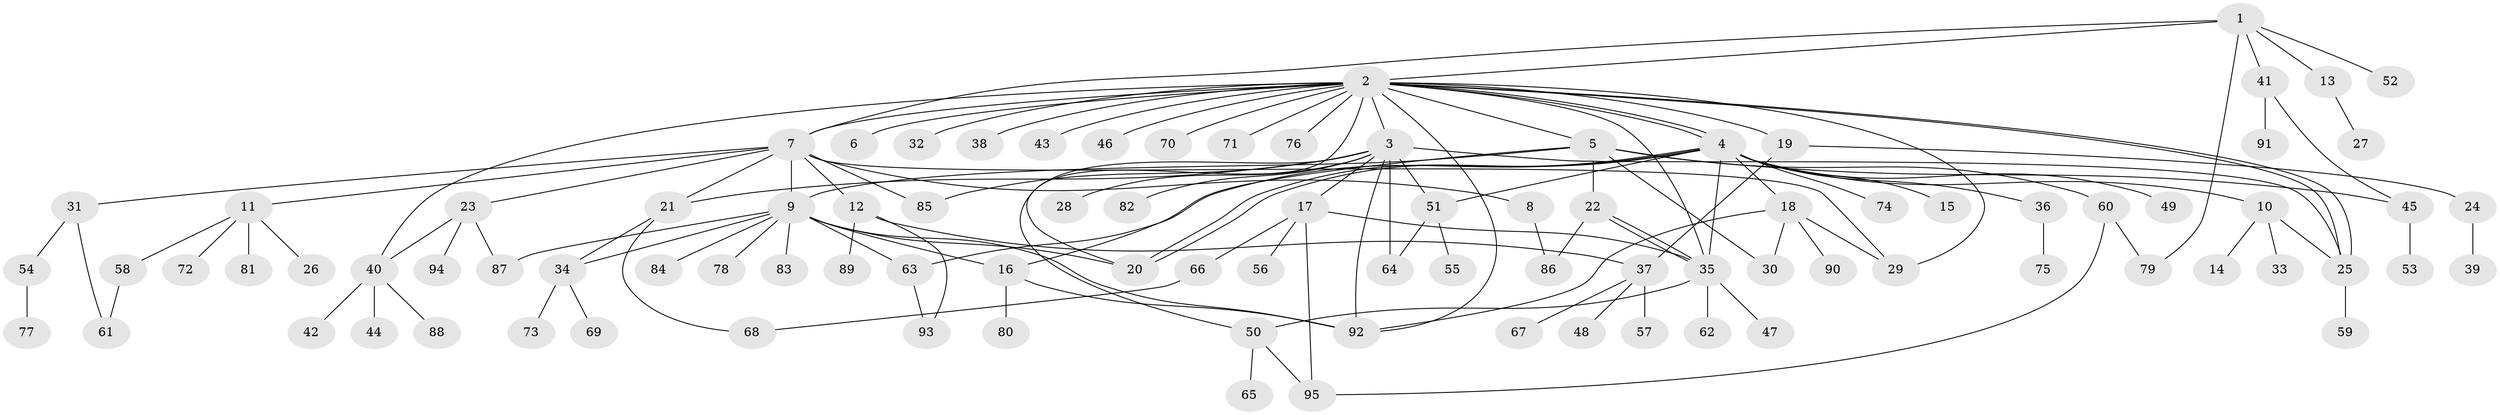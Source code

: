 // coarse degree distribution, {6: 0.028985507246376812, 22: 0.014492753623188406, 8: 0.014492753623188406, 12: 0.014492753623188406, 7: 0.028985507246376812, 1: 0.4782608695652174, 20: 0.014492753623188406, 2: 0.13043478260869565, 3: 0.13043478260869565, 4: 0.11594202898550725, 5: 0.028985507246376812}
// Generated by graph-tools (version 1.1) at 2025/52/02/27/25 19:52:00]
// undirected, 95 vertices, 133 edges
graph export_dot {
graph [start="1"]
  node [color=gray90,style=filled];
  1;
  2;
  3;
  4;
  5;
  6;
  7;
  8;
  9;
  10;
  11;
  12;
  13;
  14;
  15;
  16;
  17;
  18;
  19;
  20;
  21;
  22;
  23;
  24;
  25;
  26;
  27;
  28;
  29;
  30;
  31;
  32;
  33;
  34;
  35;
  36;
  37;
  38;
  39;
  40;
  41;
  42;
  43;
  44;
  45;
  46;
  47;
  48;
  49;
  50;
  51;
  52;
  53;
  54;
  55;
  56;
  57;
  58;
  59;
  60;
  61;
  62;
  63;
  64;
  65;
  66;
  67;
  68;
  69;
  70;
  71;
  72;
  73;
  74;
  75;
  76;
  77;
  78;
  79;
  80;
  81;
  82;
  83;
  84;
  85;
  86;
  87;
  88;
  89;
  90;
  91;
  92;
  93;
  94;
  95;
  1 -- 2;
  1 -- 7;
  1 -- 13;
  1 -- 41;
  1 -- 52;
  1 -- 79;
  2 -- 3;
  2 -- 4;
  2 -- 4;
  2 -- 5;
  2 -- 6;
  2 -- 7;
  2 -- 19;
  2 -- 20;
  2 -- 25;
  2 -- 25;
  2 -- 29;
  2 -- 32;
  2 -- 35;
  2 -- 38;
  2 -- 40;
  2 -- 43;
  2 -- 46;
  2 -- 70;
  2 -- 71;
  2 -- 76;
  2 -- 92;
  3 -- 17;
  3 -- 21;
  3 -- 25;
  3 -- 28;
  3 -- 50;
  3 -- 51;
  3 -- 64;
  3 -- 82;
  3 -- 85;
  3 -- 92;
  4 -- 10;
  4 -- 15;
  4 -- 18;
  4 -- 20;
  4 -- 20;
  4 -- 35;
  4 -- 36;
  4 -- 49;
  4 -- 51;
  4 -- 63;
  4 -- 74;
  5 -- 9;
  5 -- 16;
  5 -- 22;
  5 -- 30;
  5 -- 45;
  5 -- 60;
  7 -- 8;
  7 -- 9;
  7 -- 11;
  7 -- 12;
  7 -- 21;
  7 -- 23;
  7 -- 29;
  7 -- 31;
  7 -- 85;
  8 -- 86;
  9 -- 16;
  9 -- 20;
  9 -- 34;
  9 -- 63;
  9 -- 78;
  9 -- 83;
  9 -- 84;
  9 -- 87;
  9 -- 92;
  10 -- 14;
  10 -- 25;
  10 -- 33;
  11 -- 26;
  11 -- 58;
  11 -- 72;
  11 -- 81;
  12 -- 37;
  12 -- 89;
  12 -- 93;
  13 -- 27;
  16 -- 80;
  16 -- 92;
  17 -- 35;
  17 -- 56;
  17 -- 66;
  17 -- 95;
  18 -- 29;
  18 -- 30;
  18 -- 90;
  18 -- 92;
  19 -- 24;
  19 -- 37;
  21 -- 34;
  21 -- 68;
  22 -- 35;
  22 -- 35;
  22 -- 86;
  23 -- 40;
  23 -- 87;
  23 -- 94;
  24 -- 39;
  25 -- 59;
  31 -- 54;
  31 -- 61;
  34 -- 69;
  34 -- 73;
  35 -- 47;
  35 -- 50;
  35 -- 62;
  36 -- 75;
  37 -- 48;
  37 -- 57;
  37 -- 67;
  40 -- 42;
  40 -- 44;
  40 -- 88;
  41 -- 45;
  41 -- 91;
  45 -- 53;
  50 -- 65;
  50 -- 95;
  51 -- 55;
  51 -- 64;
  54 -- 77;
  58 -- 61;
  60 -- 79;
  60 -- 95;
  63 -- 93;
  66 -- 68;
}
